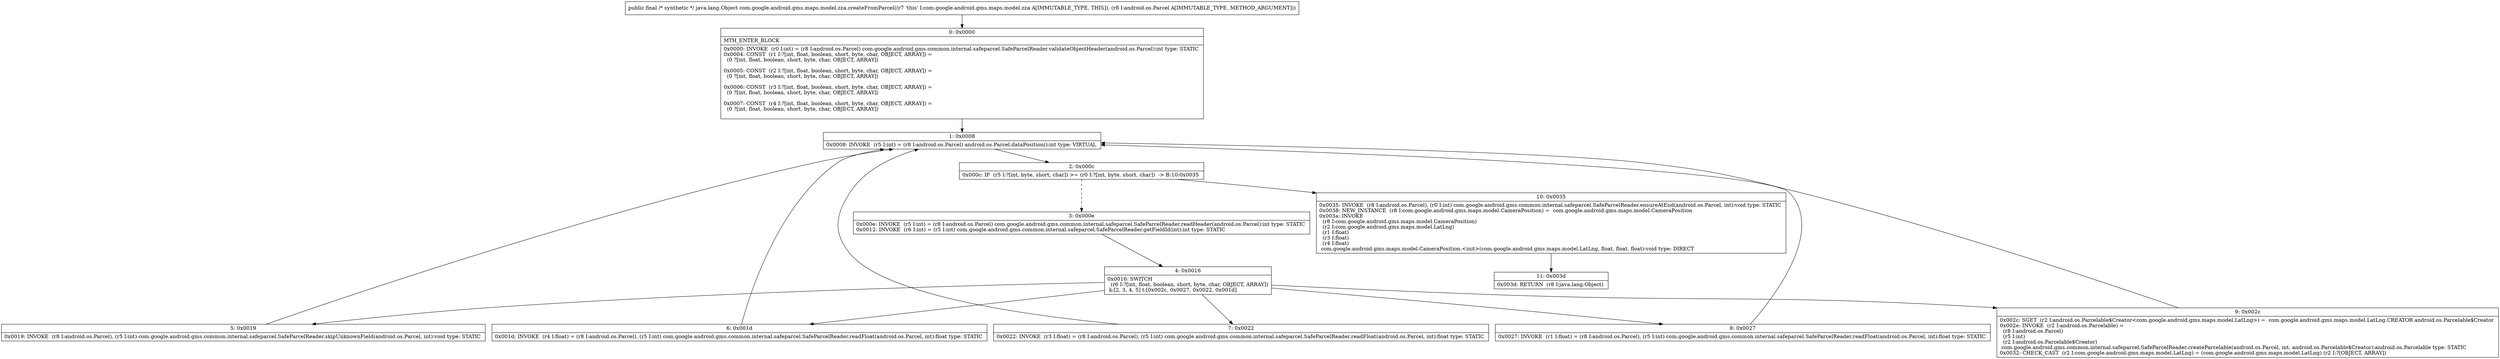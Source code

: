 digraph "CFG forcom.google.android.gms.maps.model.zza.createFromParcel(Landroid\/os\/Parcel;)Ljava\/lang\/Object;" {
Node_0 [shape=record,label="{0\:\ 0x0000|MTH_ENTER_BLOCK\l|0x0000: INVOKE  (r0 I:int) = (r8 I:android.os.Parcel) com.google.android.gms.common.internal.safeparcel.SafeParcelReader.validateObjectHeader(android.os.Parcel):int type: STATIC \l0x0004: CONST  (r1 I:?[int, float, boolean, short, byte, char, OBJECT, ARRAY]) = \l  (0 ?[int, float, boolean, short, byte, char, OBJECT, ARRAY])\l \l0x0005: CONST  (r2 I:?[int, float, boolean, short, byte, char, OBJECT, ARRAY]) = \l  (0 ?[int, float, boolean, short, byte, char, OBJECT, ARRAY])\l \l0x0006: CONST  (r3 I:?[int, float, boolean, short, byte, char, OBJECT, ARRAY]) = \l  (0 ?[int, float, boolean, short, byte, char, OBJECT, ARRAY])\l \l0x0007: CONST  (r4 I:?[int, float, boolean, short, byte, char, OBJECT, ARRAY]) = \l  (0 ?[int, float, boolean, short, byte, char, OBJECT, ARRAY])\l \l}"];
Node_1 [shape=record,label="{1\:\ 0x0008|0x0008: INVOKE  (r5 I:int) = (r8 I:android.os.Parcel) android.os.Parcel.dataPosition():int type: VIRTUAL \l}"];
Node_2 [shape=record,label="{2\:\ 0x000c|0x000c: IF  (r5 I:?[int, byte, short, char]) \>= (r0 I:?[int, byte, short, char])  \-\> B:10:0x0035 \l}"];
Node_3 [shape=record,label="{3\:\ 0x000e|0x000e: INVOKE  (r5 I:int) = (r8 I:android.os.Parcel) com.google.android.gms.common.internal.safeparcel.SafeParcelReader.readHeader(android.os.Parcel):int type: STATIC \l0x0012: INVOKE  (r6 I:int) = (r5 I:int) com.google.android.gms.common.internal.safeparcel.SafeParcelReader.getFieldId(int):int type: STATIC \l}"];
Node_4 [shape=record,label="{4\:\ 0x0016|0x0016: SWITCH  \l  (r6 I:?[int, float, boolean, short, byte, char, OBJECT, ARRAY])\l k:[2, 3, 4, 5] t:[0x002c, 0x0027, 0x0022, 0x001d] \l}"];
Node_5 [shape=record,label="{5\:\ 0x0019|0x0019: INVOKE  (r8 I:android.os.Parcel), (r5 I:int) com.google.android.gms.common.internal.safeparcel.SafeParcelReader.skipUnknownField(android.os.Parcel, int):void type: STATIC \l}"];
Node_6 [shape=record,label="{6\:\ 0x001d|0x001d: INVOKE  (r4 I:float) = (r8 I:android.os.Parcel), (r5 I:int) com.google.android.gms.common.internal.safeparcel.SafeParcelReader.readFloat(android.os.Parcel, int):float type: STATIC \l}"];
Node_7 [shape=record,label="{7\:\ 0x0022|0x0022: INVOKE  (r3 I:float) = (r8 I:android.os.Parcel), (r5 I:int) com.google.android.gms.common.internal.safeparcel.SafeParcelReader.readFloat(android.os.Parcel, int):float type: STATIC \l}"];
Node_8 [shape=record,label="{8\:\ 0x0027|0x0027: INVOKE  (r1 I:float) = (r8 I:android.os.Parcel), (r5 I:int) com.google.android.gms.common.internal.safeparcel.SafeParcelReader.readFloat(android.os.Parcel, int):float type: STATIC \l}"];
Node_9 [shape=record,label="{9\:\ 0x002c|0x002c: SGET  (r2 I:android.os.Parcelable$Creator\<com.google.android.gms.maps.model.LatLng\>) =  com.google.android.gms.maps.model.LatLng.CREATOR android.os.Parcelable$Creator \l0x002e: INVOKE  (r2 I:android.os.Parcelable) = \l  (r8 I:android.os.Parcel)\l  (r5 I:int)\l  (r2 I:android.os.Parcelable$Creator)\l com.google.android.gms.common.internal.safeparcel.SafeParcelReader.createParcelable(android.os.Parcel, int, android.os.Parcelable$Creator):android.os.Parcelable type: STATIC \l0x0032: CHECK_CAST  (r2 I:com.google.android.gms.maps.model.LatLng) = (com.google.android.gms.maps.model.LatLng) (r2 I:?[OBJECT, ARRAY]) \l}"];
Node_10 [shape=record,label="{10\:\ 0x0035|0x0035: INVOKE  (r8 I:android.os.Parcel), (r0 I:int) com.google.android.gms.common.internal.safeparcel.SafeParcelReader.ensureAtEnd(android.os.Parcel, int):void type: STATIC \l0x0038: NEW_INSTANCE  (r8 I:com.google.android.gms.maps.model.CameraPosition) =  com.google.android.gms.maps.model.CameraPosition \l0x003a: INVOKE  \l  (r8 I:com.google.android.gms.maps.model.CameraPosition)\l  (r2 I:com.google.android.gms.maps.model.LatLng)\l  (r1 I:float)\l  (r3 I:float)\l  (r4 I:float)\l com.google.android.gms.maps.model.CameraPosition.\<init\>(com.google.android.gms.maps.model.LatLng, float, float, float):void type: DIRECT \l}"];
Node_11 [shape=record,label="{11\:\ 0x003d|0x003d: RETURN  (r8 I:java.lang.Object) \l}"];
MethodNode[shape=record,label="{public final \/* synthetic *\/ java.lang.Object com.google.android.gms.maps.model.zza.createFromParcel((r7 'this' I:com.google.android.gms.maps.model.zza A[IMMUTABLE_TYPE, THIS]), (r8 I:android.os.Parcel A[IMMUTABLE_TYPE, METHOD_ARGUMENT])) }"];
MethodNode -> Node_0;
Node_0 -> Node_1;
Node_1 -> Node_2;
Node_2 -> Node_3[style=dashed];
Node_2 -> Node_10;
Node_3 -> Node_4;
Node_4 -> Node_5;
Node_4 -> Node_6;
Node_4 -> Node_7;
Node_4 -> Node_8;
Node_4 -> Node_9;
Node_5 -> Node_1;
Node_6 -> Node_1;
Node_7 -> Node_1;
Node_8 -> Node_1;
Node_9 -> Node_1;
Node_10 -> Node_11;
}


